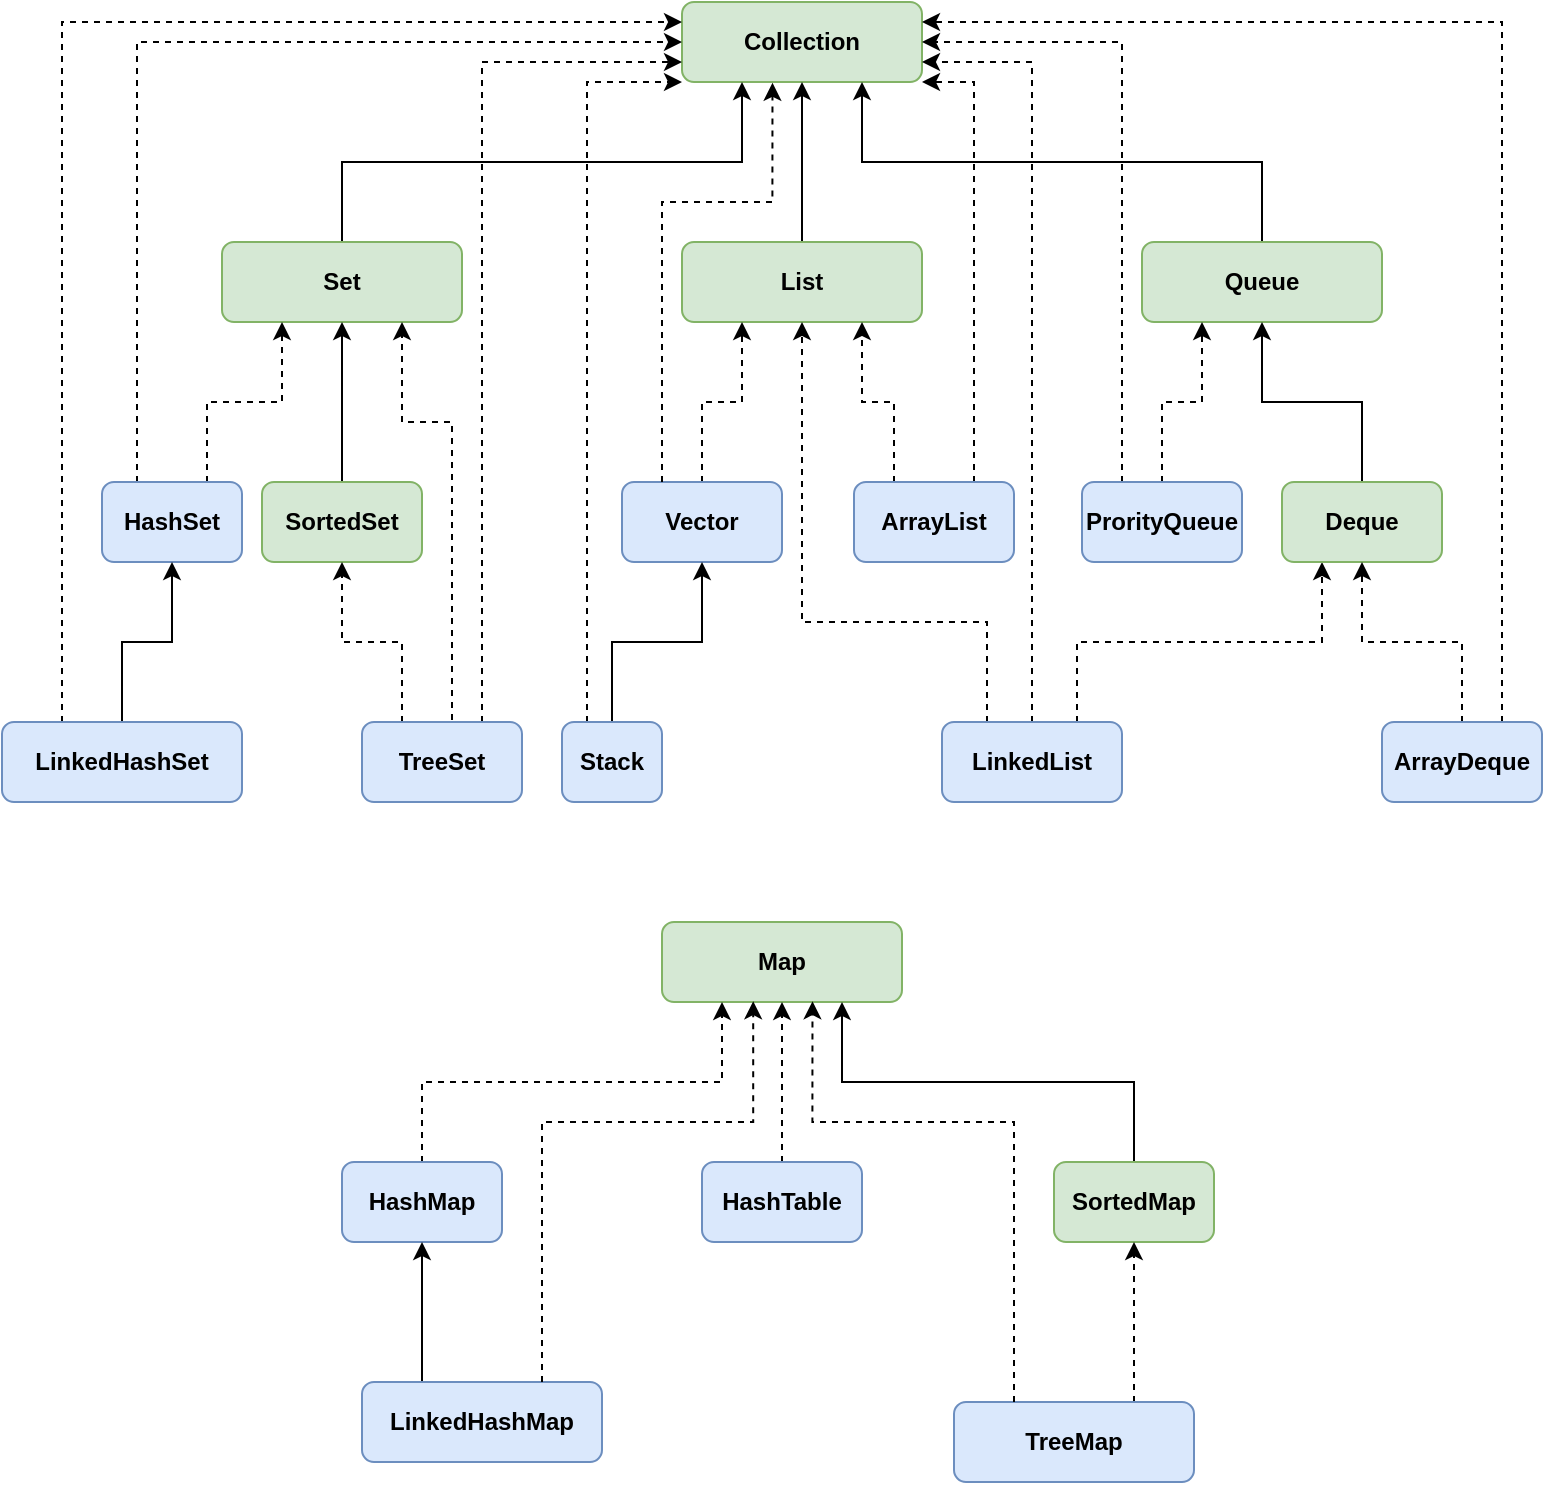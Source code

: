 <mxfile version="24.1.0" type="github">
  <diagram id="prtHgNgQTEPvFCAcTncT" name="Page-1">
    <mxGraphModel dx="1028" dy="563" grid="1" gridSize="10" guides="1" tooltips="1" connect="1" arrows="1" fold="1" page="1" pageScale="1" pageWidth="827" pageHeight="1169" math="0" shadow="0">
      <root>
        <mxCell id="0" />
        <mxCell id="1" parent="0" />
        <mxCell id="ngzbz2J_MB0v0Skw96wV-65" value="Collection" style="rounded=1;whiteSpace=wrap;html=1;glass=0;strokeColor=#82b366;align=center;verticalAlign=middle;spacingLeft=0;spacing=2;fontFamily=Helvetica;fontSize=12;fontStyle=1;labelBorderColor=none;labelBackgroundColor=none;fillColor=#d5e8d4;" vertex="1" parent="1">
          <mxGeometry x="364" y="20" width="120" height="40" as="geometry" />
        </mxCell>
        <mxCell id="ngzbz2J_MB0v0Skw96wV-74" style="edgeStyle=orthogonalEdgeStyle;rounded=0;orthogonalLoop=1;jettySize=auto;html=1;exitX=0.5;exitY=0;exitDx=0;exitDy=0;entryX=0.5;entryY=1;entryDx=0;entryDy=0;fontFamily=Helvetica;fontSize=12;fontColor=default;fontStyle=1;labelBorderColor=none;labelBackgroundColor=none;" edge="1" parent="1" source="ngzbz2J_MB0v0Skw96wV-66" target="ngzbz2J_MB0v0Skw96wV-65">
          <mxGeometry relative="1" as="geometry" />
        </mxCell>
        <mxCell id="ngzbz2J_MB0v0Skw96wV-66" value="List" style="rounded=1;whiteSpace=wrap;html=1;glass=0;strokeColor=#82b366;align=center;verticalAlign=middle;spacingLeft=0;spacing=2;fontFamily=Helvetica;fontSize=12;fontStyle=1;labelBorderColor=none;labelBackgroundColor=none;fillColor=#d5e8d4;" vertex="1" parent="1">
          <mxGeometry x="364" y="140" width="120" height="40" as="geometry" />
        </mxCell>
        <mxCell id="ngzbz2J_MB0v0Skw96wV-73" style="edgeStyle=orthogonalEdgeStyle;rounded=0;orthogonalLoop=1;jettySize=auto;html=1;exitX=0.5;exitY=0;exitDx=0;exitDy=0;entryX=0.25;entryY=1;entryDx=0;entryDy=0;fontFamily=Helvetica;fontSize=12;fontColor=default;fontStyle=1;labelBorderColor=none;labelBackgroundColor=none;" edge="1" parent="1" source="ngzbz2J_MB0v0Skw96wV-69" target="ngzbz2J_MB0v0Skw96wV-65">
          <mxGeometry relative="1" as="geometry" />
        </mxCell>
        <mxCell id="ngzbz2J_MB0v0Skw96wV-69" value="Set" style="rounded=1;whiteSpace=wrap;html=1;glass=0;strokeColor=#82b366;align=center;verticalAlign=middle;spacingLeft=0;spacing=2;fontFamily=Helvetica;fontSize=12;fontStyle=1;labelBorderColor=none;labelBackgroundColor=none;fillColor=#d5e8d4;" vertex="1" parent="1">
          <mxGeometry x="134" y="140" width="120" height="40" as="geometry" />
        </mxCell>
        <mxCell id="ngzbz2J_MB0v0Skw96wV-75" style="edgeStyle=orthogonalEdgeStyle;rounded=0;orthogonalLoop=1;jettySize=auto;html=1;exitX=0.5;exitY=0;exitDx=0;exitDy=0;entryX=0.75;entryY=1;entryDx=0;entryDy=0;fontFamily=Helvetica;fontSize=12;fontColor=default;fontStyle=1;labelBorderColor=none;labelBackgroundColor=none;" edge="1" parent="1" source="ngzbz2J_MB0v0Skw96wV-71" target="ngzbz2J_MB0v0Skw96wV-65">
          <mxGeometry relative="1" as="geometry" />
        </mxCell>
        <mxCell id="ngzbz2J_MB0v0Skw96wV-71" value="Queue" style="rounded=1;whiteSpace=wrap;html=1;glass=0;strokeColor=#82b366;align=center;verticalAlign=middle;spacingLeft=0;spacing=2;fontFamily=Helvetica;fontSize=12;fontStyle=1;labelBorderColor=none;labelBackgroundColor=none;fillColor=#d5e8d4;" vertex="1" parent="1">
          <mxGeometry x="594" y="140" width="120" height="40" as="geometry" />
        </mxCell>
        <mxCell id="ngzbz2J_MB0v0Skw96wV-133" style="edgeStyle=orthogonalEdgeStyle;rounded=0;orthogonalLoop=1;jettySize=auto;html=1;exitX=0.75;exitY=0;exitDx=0;exitDy=0;entryX=0.25;entryY=1;entryDx=0;entryDy=0;fontFamily=Helvetica;fontSize=12;fontColor=default;fontStyle=1;labelBorderColor=none;labelBackgroundColor=none;dashed=1;" edge="1" parent="1" source="ngzbz2J_MB0v0Skw96wV-76" target="ngzbz2J_MB0v0Skw96wV-69">
          <mxGeometry relative="1" as="geometry" />
        </mxCell>
        <mxCell id="ngzbz2J_MB0v0Skw96wV-137" style="edgeStyle=orthogonalEdgeStyle;rounded=0;orthogonalLoop=1;jettySize=auto;html=1;exitX=0.25;exitY=0;exitDx=0;exitDy=0;entryX=0;entryY=0.5;entryDx=0;entryDy=0;fontFamily=Helvetica;fontSize=12;fontColor=default;fontStyle=1;labelBorderColor=none;labelBackgroundColor=none;dashed=1;" edge="1" parent="1" source="ngzbz2J_MB0v0Skw96wV-76" target="ngzbz2J_MB0v0Skw96wV-65">
          <mxGeometry relative="1" as="geometry" />
        </mxCell>
        <mxCell id="ngzbz2J_MB0v0Skw96wV-76" value="HashSet" style="rounded=1;whiteSpace=wrap;html=1;glass=0;strokeColor=#6c8ebf;align=center;verticalAlign=middle;spacingLeft=0;spacing=2;fontFamily=Helvetica;fontSize=12;fontStyle=1;labelBorderColor=none;labelBackgroundColor=none;fillColor=#dae8fc;" vertex="1" parent="1">
          <mxGeometry x="74" y="260" width="70" height="40" as="geometry" />
        </mxCell>
        <mxCell id="ngzbz2J_MB0v0Skw96wV-155" style="edgeStyle=orthogonalEdgeStyle;rounded=0;orthogonalLoop=1;jettySize=auto;html=1;exitX=0.5;exitY=0;exitDx=0;exitDy=0;entryX=0.5;entryY=1;entryDx=0;entryDy=0;fontFamily=Helvetica;fontSize=12;fontColor=default;fontStyle=1;labelBorderColor=none;labelBackgroundColor=none;" edge="1" parent="1" source="ngzbz2J_MB0v0Skw96wV-78" target="ngzbz2J_MB0v0Skw96wV-69">
          <mxGeometry relative="1" as="geometry" />
        </mxCell>
        <mxCell id="ngzbz2J_MB0v0Skw96wV-78" value="SortedSet" style="rounded=1;whiteSpace=wrap;html=1;glass=0;strokeColor=#82b366;align=center;verticalAlign=middle;spacingLeft=0;spacing=2;fontFamily=Helvetica;fontSize=12;fontStyle=1;labelBorderColor=none;labelBackgroundColor=none;fillColor=#d5e8d4;" vertex="1" parent="1">
          <mxGeometry x="154" y="260" width="80" height="40" as="geometry" />
        </mxCell>
        <mxCell id="ngzbz2J_MB0v0Skw96wV-156" style="edgeStyle=orthogonalEdgeStyle;rounded=0;orthogonalLoop=1;jettySize=auto;html=1;exitX=0.25;exitY=0;exitDx=0;exitDy=0;fontFamily=Helvetica;fontSize=12;fontColor=default;fontStyle=1;labelBorderColor=none;labelBackgroundColor=none;dashed=1;" edge="1" parent="1" source="ngzbz2J_MB0v0Skw96wV-82" target="ngzbz2J_MB0v0Skw96wV-78">
          <mxGeometry relative="1" as="geometry" />
        </mxCell>
        <mxCell id="ngzbz2J_MB0v0Skw96wV-158" style="edgeStyle=orthogonalEdgeStyle;rounded=0;orthogonalLoop=1;jettySize=auto;html=1;exitX=0.75;exitY=0;exitDx=0;exitDy=0;entryX=0;entryY=0.75;entryDx=0;entryDy=0;fontFamily=Helvetica;fontSize=12;fontColor=default;fontStyle=1;labelBorderColor=none;labelBackgroundColor=none;dashed=1;" edge="1" parent="1" source="ngzbz2J_MB0v0Skw96wV-82" target="ngzbz2J_MB0v0Skw96wV-65">
          <mxGeometry relative="1" as="geometry" />
        </mxCell>
        <mxCell id="ngzbz2J_MB0v0Skw96wV-159" style="edgeStyle=orthogonalEdgeStyle;rounded=0;orthogonalLoop=1;jettySize=auto;html=1;exitX=0.5;exitY=0;exitDx=0;exitDy=0;entryX=0.75;entryY=1;entryDx=0;entryDy=0;fontFamily=Helvetica;fontSize=12;fontColor=default;fontStyle=1;labelBorderColor=none;labelBackgroundColor=none;dashed=1;" edge="1" parent="1" source="ngzbz2J_MB0v0Skw96wV-82" target="ngzbz2J_MB0v0Skw96wV-69">
          <mxGeometry relative="1" as="geometry">
            <Array as="points">
              <mxPoint x="249" y="230" />
              <mxPoint x="224" y="230" />
            </Array>
          </mxGeometry>
        </mxCell>
        <mxCell id="ngzbz2J_MB0v0Skw96wV-82" value="TreeSet" style="rounded=1;whiteSpace=wrap;html=1;glass=0;strokeColor=#6c8ebf;align=center;verticalAlign=middle;spacingLeft=0;spacing=2;fontFamily=Helvetica;fontSize=12;fontStyle=1;labelBorderColor=none;labelBackgroundColor=none;fillColor=#dae8fc;" vertex="1" parent="1">
          <mxGeometry x="204" y="380" width="80" height="40" as="geometry" />
        </mxCell>
        <mxCell id="ngzbz2J_MB0v0Skw96wV-160" style="edgeStyle=orthogonalEdgeStyle;rounded=0;orthogonalLoop=1;jettySize=auto;html=1;exitX=0.25;exitY=0;exitDx=0;exitDy=0;entryX=0;entryY=0.25;entryDx=0;entryDy=0;fontFamily=Helvetica;fontSize=12;fontColor=default;fontStyle=1;labelBorderColor=none;labelBackgroundColor=none;dashed=1;" edge="1" parent="1" source="ngzbz2J_MB0v0Skw96wV-84" target="ngzbz2J_MB0v0Skw96wV-65">
          <mxGeometry relative="1" as="geometry" />
        </mxCell>
        <mxCell id="ngzbz2J_MB0v0Skw96wV-161" style="edgeStyle=orthogonalEdgeStyle;rounded=0;orthogonalLoop=1;jettySize=auto;html=1;exitX=0.5;exitY=0;exitDx=0;exitDy=0;entryX=0.5;entryY=1;entryDx=0;entryDy=0;fontFamily=Helvetica;fontSize=12;fontColor=default;fontStyle=1;labelBorderColor=none;labelBackgroundColor=none;" edge="1" parent="1" source="ngzbz2J_MB0v0Skw96wV-84" target="ngzbz2J_MB0v0Skw96wV-76">
          <mxGeometry relative="1" as="geometry" />
        </mxCell>
        <mxCell id="ngzbz2J_MB0v0Skw96wV-84" value="LinkedHashSet" style="rounded=1;whiteSpace=wrap;html=1;glass=0;strokeColor=#6c8ebf;align=center;verticalAlign=middle;spacingLeft=0;spacing=2;fontFamily=Helvetica;fontSize=12;fontStyle=1;labelBorderColor=none;labelBackgroundColor=none;fillColor=#dae8fc;" vertex="1" parent="1">
          <mxGeometry x="24" y="380" width="120" height="40" as="geometry" />
        </mxCell>
        <mxCell id="ngzbz2J_MB0v0Skw96wV-101" style="edgeStyle=orthogonalEdgeStyle;rounded=0;orthogonalLoop=1;jettySize=auto;html=1;exitX=0.5;exitY=0;exitDx=0;exitDy=0;entryX=0.25;entryY=1;entryDx=0;entryDy=0;fontFamily=Helvetica;fontSize=12;fontColor=default;fontStyle=1;labelBorderColor=none;labelBackgroundColor=none;dashed=1;" edge="1" parent="1" source="ngzbz2J_MB0v0Skw96wV-91" target="ngzbz2J_MB0v0Skw96wV-66">
          <mxGeometry relative="1" as="geometry" />
        </mxCell>
        <mxCell id="ngzbz2J_MB0v0Skw96wV-91" value="Vector" style="rounded=1;whiteSpace=wrap;html=1;glass=0;strokeColor=#6c8ebf;align=center;verticalAlign=middle;spacingLeft=0;spacing=2;fontFamily=Helvetica;fontSize=12;fontStyle=1;labelBorderColor=none;labelBackgroundColor=none;fillColor=#dae8fc;" vertex="1" parent="1">
          <mxGeometry x="334" y="260" width="80" height="40" as="geometry" />
        </mxCell>
        <mxCell id="ngzbz2J_MB0v0Skw96wV-165" style="edgeStyle=orthogonalEdgeStyle;rounded=0;orthogonalLoop=1;jettySize=auto;html=1;exitX=0.25;exitY=0;exitDx=0;exitDy=0;entryX=0.75;entryY=1;entryDx=0;entryDy=0;fontFamily=Helvetica;fontSize=12;fontColor=default;fontStyle=1;labelBorderColor=none;labelBackgroundColor=none;dashed=1;" edge="1" parent="1" source="ngzbz2J_MB0v0Skw96wV-93" target="ngzbz2J_MB0v0Skw96wV-66">
          <mxGeometry relative="1" as="geometry" />
        </mxCell>
        <mxCell id="ngzbz2J_MB0v0Skw96wV-166" style="edgeStyle=orthogonalEdgeStyle;rounded=0;orthogonalLoop=1;jettySize=auto;html=1;exitX=0.75;exitY=0;exitDx=0;exitDy=0;entryX=1;entryY=1;entryDx=0;entryDy=0;fontFamily=Helvetica;fontSize=12;fontColor=default;fontStyle=1;labelBorderColor=none;labelBackgroundColor=none;dashed=1;" edge="1" parent="1" source="ngzbz2J_MB0v0Skw96wV-93" target="ngzbz2J_MB0v0Skw96wV-65">
          <mxGeometry relative="1" as="geometry">
            <Array as="points">
              <mxPoint x="510" y="60" />
            </Array>
          </mxGeometry>
        </mxCell>
        <mxCell id="ngzbz2J_MB0v0Skw96wV-93" value="ArrayList" style="rounded=1;whiteSpace=wrap;html=1;glass=0;strokeColor=#6c8ebf;align=center;verticalAlign=middle;spacingLeft=0;spacing=2;fontFamily=Helvetica;fontSize=12;fontStyle=1;labelBorderColor=none;labelBackgroundColor=none;fillColor=#dae8fc;" vertex="1" parent="1">
          <mxGeometry x="450" y="260" width="80" height="40" as="geometry" />
        </mxCell>
        <mxCell id="ngzbz2J_MB0v0Skw96wV-146" style="edgeStyle=orthogonalEdgeStyle;rounded=0;orthogonalLoop=1;jettySize=auto;html=1;exitX=0.5;exitY=0;exitDx=0;exitDy=0;entryX=1;entryY=0.75;entryDx=0;entryDy=0;fontFamily=Helvetica;fontSize=12;fontColor=default;fontStyle=1;labelBorderColor=none;labelBackgroundColor=none;dashed=1;" edge="1" parent="1" source="ngzbz2J_MB0v0Skw96wV-95" target="ngzbz2J_MB0v0Skw96wV-65">
          <mxGeometry relative="1" as="geometry" />
        </mxCell>
        <mxCell id="ngzbz2J_MB0v0Skw96wV-147" style="edgeStyle=orthogonalEdgeStyle;rounded=0;orthogonalLoop=1;jettySize=auto;html=1;exitX=0.25;exitY=0;exitDx=0;exitDy=0;entryX=0.5;entryY=1;entryDx=0;entryDy=0;fontFamily=Helvetica;fontSize=12;fontColor=default;fontStyle=1;labelBorderColor=none;labelBackgroundColor=none;dashed=1;" edge="1" parent="1" source="ngzbz2J_MB0v0Skw96wV-95" target="ngzbz2J_MB0v0Skw96wV-66">
          <mxGeometry relative="1" as="geometry">
            <Array as="points">
              <mxPoint x="517" y="330" />
              <mxPoint x="424" y="330" />
            </Array>
          </mxGeometry>
        </mxCell>
        <mxCell id="ngzbz2J_MB0v0Skw96wV-152" style="edgeStyle=orthogonalEdgeStyle;rounded=0;orthogonalLoop=1;jettySize=auto;html=1;exitX=0.75;exitY=0;exitDx=0;exitDy=0;entryX=0.25;entryY=1;entryDx=0;entryDy=0;fontFamily=Helvetica;fontSize=12;fontColor=default;fontStyle=1;labelBorderColor=none;labelBackgroundColor=none;dashed=1;" edge="1" parent="1" source="ngzbz2J_MB0v0Skw96wV-95" target="ngzbz2J_MB0v0Skw96wV-108">
          <mxGeometry relative="1" as="geometry" />
        </mxCell>
        <mxCell id="ngzbz2J_MB0v0Skw96wV-95" value="LinkedList" style="rounded=1;whiteSpace=wrap;html=1;glass=0;strokeColor=#6c8ebf;align=center;verticalAlign=middle;spacingLeft=0;spacing=2;fontFamily=Helvetica;fontSize=12;fontStyle=1;labelBorderColor=none;labelBackgroundColor=none;fillColor=#dae8fc;" vertex="1" parent="1">
          <mxGeometry x="494" y="380" width="90" height="40" as="geometry" />
        </mxCell>
        <mxCell id="ngzbz2J_MB0v0Skw96wV-99" style="edgeStyle=orthogonalEdgeStyle;rounded=0;orthogonalLoop=1;jettySize=auto;html=1;exitX=0.5;exitY=0;exitDx=0;exitDy=0;entryX=0.5;entryY=1;entryDx=0;entryDy=0;fontFamily=Helvetica;fontSize=12;fontColor=default;fontStyle=1;labelBorderColor=none;labelBackgroundColor=none;" edge="1" parent="1" source="ngzbz2J_MB0v0Skw96wV-97" target="ngzbz2J_MB0v0Skw96wV-91">
          <mxGeometry relative="1" as="geometry" />
        </mxCell>
        <mxCell id="ngzbz2J_MB0v0Skw96wV-162" style="edgeStyle=orthogonalEdgeStyle;rounded=0;orthogonalLoop=1;jettySize=auto;html=1;exitX=0.25;exitY=0;exitDx=0;exitDy=0;entryX=0;entryY=1;entryDx=0;entryDy=0;fontFamily=Helvetica;fontSize=12;fontColor=default;fontStyle=1;labelBorderColor=none;labelBackgroundColor=none;dashed=1;" edge="1" parent="1" source="ngzbz2J_MB0v0Skw96wV-97" target="ngzbz2J_MB0v0Skw96wV-65">
          <mxGeometry relative="1" as="geometry">
            <Array as="points">
              <mxPoint x="317" y="60" />
            </Array>
          </mxGeometry>
        </mxCell>
        <mxCell id="ngzbz2J_MB0v0Skw96wV-97" value="Stack" style="rounded=1;whiteSpace=wrap;html=1;glass=0;strokeColor=#6c8ebf;align=center;verticalAlign=middle;spacingLeft=0;spacing=2;fontFamily=Helvetica;fontSize=12;fontStyle=1;labelBorderColor=none;labelBackgroundColor=none;fillColor=#dae8fc;" vertex="1" parent="1">
          <mxGeometry x="304" y="380" width="50" height="40" as="geometry" />
        </mxCell>
        <mxCell id="ngzbz2J_MB0v0Skw96wV-151" style="edgeStyle=orthogonalEdgeStyle;rounded=0;orthogonalLoop=1;jettySize=auto;html=1;exitX=0.5;exitY=0;exitDx=0;exitDy=0;entryX=0.5;entryY=1;entryDx=0;entryDy=0;fontFamily=Helvetica;fontSize=12;fontColor=default;fontStyle=1;labelBorderColor=none;labelBackgroundColor=none;" edge="1" parent="1" source="ngzbz2J_MB0v0Skw96wV-108" target="ngzbz2J_MB0v0Skw96wV-71">
          <mxGeometry relative="1" as="geometry" />
        </mxCell>
        <mxCell id="ngzbz2J_MB0v0Skw96wV-108" value="Deque" style="rounded=1;whiteSpace=wrap;html=1;glass=0;strokeColor=#82b366;align=center;verticalAlign=middle;spacingLeft=0;spacing=2;fontFamily=Helvetica;fontSize=12;fontStyle=1;labelBorderColor=none;labelBackgroundColor=none;fillColor=#d5e8d4;" vertex="1" parent="1">
          <mxGeometry x="664" y="260" width="80" height="40" as="geometry" />
        </mxCell>
        <mxCell id="ngzbz2J_MB0v0Skw96wV-148" style="edgeStyle=orthogonalEdgeStyle;rounded=0;orthogonalLoop=1;jettySize=auto;html=1;exitX=0.5;exitY=0;exitDx=0;exitDy=0;entryX=0.25;entryY=1;entryDx=0;entryDy=0;fontFamily=Helvetica;fontSize=12;fontColor=default;fontStyle=1;labelBorderColor=none;labelBackgroundColor=none;dashed=1;" edge="1" parent="1" source="ngzbz2J_MB0v0Skw96wV-110" target="ngzbz2J_MB0v0Skw96wV-71">
          <mxGeometry relative="1" as="geometry" />
        </mxCell>
        <mxCell id="ngzbz2J_MB0v0Skw96wV-149" style="edgeStyle=orthogonalEdgeStyle;rounded=0;orthogonalLoop=1;jettySize=auto;html=1;exitX=0.25;exitY=0;exitDx=0;exitDy=0;entryX=1;entryY=0.5;entryDx=0;entryDy=0;fontFamily=Helvetica;fontSize=12;fontColor=default;fontStyle=1;labelBorderColor=none;labelBackgroundColor=none;dashed=1;" edge="1" parent="1" source="ngzbz2J_MB0v0Skw96wV-110" target="ngzbz2J_MB0v0Skw96wV-65">
          <mxGeometry relative="1" as="geometry" />
        </mxCell>
        <mxCell id="ngzbz2J_MB0v0Skw96wV-110" value="ProrityQueue" style="rounded=1;whiteSpace=wrap;html=1;glass=0;strokeColor=#6c8ebf;align=center;verticalAlign=middle;spacingLeft=0;spacing=2;fontFamily=Helvetica;fontSize=12;fontStyle=1;labelBorderColor=none;labelBackgroundColor=none;fillColor=#dae8fc;" vertex="1" parent="1">
          <mxGeometry x="564" y="260" width="80" height="40" as="geometry" />
        </mxCell>
        <mxCell id="ngzbz2J_MB0v0Skw96wV-153" style="edgeStyle=orthogonalEdgeStyle;rounded=0;orthogonalLoop=1;jettySize=auto;html=1;exitX=0.5;exitY=0;exitDx=0;exitDy=0;entryX=0.5;entryY=1;entryDx=0;entryDy=0;fontFamily=Helvetica;fontSize=12;fontColor=default;fontStyle=1;labelBorderColor=none;labelBackgroundColor=none;dashed=1;" edge="1" parent="1" source="ngzbz2J_MB0v0Skw96wV-112" target="ngzbz2J_MB0v0Skw96wV-108">
          <mxGeometry relative="1" as="geometry" />
        </mxCell>
        <mxCell id="ngzbz2J_MB0v0Skw96wV-154" style="edgeStyle=orthogonalEdgeStyle;rounded=0;orthogonalLoop=1;jettySize=auto;html=1;exitX=0.75;exitY=0;exitDx=0;exitDy=0;entryX=1;entryY=0.25;entryDx=0;entryDy=0;fontFamily=Helvetica;fontSize=12;fontColor=default;fontStyle=1;labelBorderColor=none;labelBackgroundColor=none;dashed=1;" edge="1" parent="1" source="ngzbz2J_MB0v0Skw96wV-112" target="ngzbz2J_MB0v0Skw96wV-65">
          <mxGeometry relative="1" as="geometry" />
        </mxCell>
        <mxCell id="ngzbz2J_MB0v0Skw96wV-112" value="ArrayDeque" style="rounded=1;whiteSpace=wrap;html=1;glass=0;strokeColor=#6c8ebf;align=center;verticalAlign=middle;spacingLeft=0;spacing=2;fontFamily=Helvetica;fontSize=12;fontStyle=1;labelBorderColor=none;labelBackgroundColor=none;fillColor=#dae8fc;" vertex="1" parent="1">
          <mxGeometry x="714" y="380" width="80" height="40" as="geometry" />
        </mxCell>
        <mxCell id="ngzbz2J_MB0v0Skw96wV-122" style="edgeStyle=orthogonalEdgeStyle;rounded=0;orthogonalLoop=1;jettySize=auto;html=1;exitX=0.25;exitY=0;exitDx=0;exitDy=0;entryX=0.377;entryY=1.01;entryDx=0;entryDy=0;entryPerimeter=0;fontFamily=Helvetica;fontSize=12;fontColor=default;fontStyle=1;labelBorderColor=none;labelBackgroundColor=none;dashed=1;" edge="1" parent="1" source="ngzbz2J_MB0v0Skw96wV-91" target="ngzbz2J_MB0v0Skw96wV-65">
          <mxGeometry relative="1" as="geometry">
            <Array as="points">
              <mxPoint x="354" y="120" />
              <mxPoint x="409" y="120" />
            </Array>
          </mxGeometry>
        </mxCell>
        <mxCell id="ngzbz2J_MB0v0Skw96wV-167" value="Map" style="rounded=1;whiteSpace=wrap;html=1;glass=0;strokeColor=#82b366;align=center;verticalAlign=middle;spacingLeft=0;spacing=2;fontFamily=Helvetica;fontSize=12;fontStyle=1;labelBorderColor=none;labelBackgroundColor=none;fillColor=#d5e8d4;" vertex="1" parent="1">
          <mxGeometry x="354" y="480" width="120" height="40" as="geometry" />
        </mxCell>
        <mxCell id="ngzbz2J_MB0v0Skw96wV-174" style="edgeStyle=orthogonalEdgeStyle;rounded=0;orthogonalLoop=1;jettySize=auto;html=1;exitX=0.5;exitY=0;exitDx=0;exitDy=0;entryX=0.25;entryY=1;entryDx=0;entryDy=0;fontFamily=Helvetica;fontSize=12;fontColor=default;fontStyle=1;labelBorderColor=none;labelBackgroundColor=none;dashed=1;" edge="1" parent="1" source="ngzbz2J_MB0v0Skw96wV-168" target="ngzbz2J_MB0v0Skw96wV-167">
          <mxGeometry relative="1" as="geometry" />
        </mxCell>
        <mxCell id="ngzbz2J_MB0v0Skw96wV-168" value="HashMap" style="rounded=1;whiteSpace=wrap;html=1;glass=0;strokeColor=#6c8ebf;align=center;verticalAlign=middle;spacingLeft=0;spacing=2;fontFamily=Helvetica;fontSize=12;fontStyle=1;labelBorderColor=none;labelBackgroundColor=none;fillColor=#dae8fc;" vertex="1" parent="1">
          <mxGeometry x="194" y="600" width="80" height="40" as="geometry" />
        </mxCell>
        <mxCell id="ngzbz2J_MB0v0Skw96wV-175" style="edgeStyle=orthogonalEdgeStyle;rounded=0;orthogonalLoop=1;jettySize=auto;html=1;exitX=0.5;exitY=0;exitDx=0;exitDy=0;entryX=0.5;entryY=1;entryDx=0;entryDy=0;fontFamily=Helvetica;fontSize=12;fontColor=default;fontStyle=1;labelBorderColor=none;labelBackgroundColor=none;dashed=1;" edge="1" parent="1" source="ngzbz2J_MB0v0Skw96wV-170" target="ngzbz2J_MB0v0Skw96wV-167">
          <mxGeometry relative="1" as="geometry" />
        </mxCell>
        <mxCell id="ngzbz2J_MB0v0Skw96wV-170" value="HashTable" style="rounded=1;whiteSpace=wrap;html=1;glass=0;strokeColor=#6c8ebf;align=center;verticalAlign=middle;spacingLeft=0;spacing=2;fontFamily=Helvetica;fontSize=12;fontStyle=1;labelBorderColor=none;labelBackgroundColor=none;fillColor=#dae8fc;" vertex="1" parent="1">
          <mxGeometry x="374" y="600" width="80" height="40" as="geometry" />
        </mxCell>
        <mxCell id="ngzbz2J_MB0v0Skw96wV-176" style="edgeStyle=orthogonalEdgeStyle;rounded=0;orthogonalLoop=1;jettySize=auto;html=1;exitX=0.5;exitY=0;exitDx=0;exitDy=0;entryX=0.75;entryY=1;entryDx=0;entryDy=0;fontFamily=Helvetica;fontSize=12;fontColor=default;fontStyle=1;labelBorderColor=none;labelBackgroundColor=none;" edge="1" parent="1" source="ngzbz2J_MB0v0Skw96wV-172" target="ngzbz2J_MB0v0Skw96wV-167">
          <mxGeometry relative="1" as="geometry" />
        </mxCell>
        <mxCell id="ngzbz2J_MB0v0Skw96wV-172" value="SortedMap" style="rounded=1;whiteSpace=wrap;html=1;glass=0;strokeColor=#82b366;align=center;verticalAlign=middle;spacingLeft=0;spacing=2;fontFamily=Helvetica;fontSize=12;fontStyle=1;labelBorderColor=none;labelBackgroundColor=none;fillColor=#d5e8d4;" vertex="1" parent="1">
          <mxGeometry x="550" y="600" width="80" height="40" as="geometry" />
        </mxCell>
        <mxCell id="ngzbz2J_MB0v0Skw96wV-190" style="edgeStyle=orthogonalEdgeStyle;rounded=0;orthogonalLoop=1;jettySize=auto;html=1;exitX=0.25;exitY=0;exitDx=0;exitDy=0;entryX=0.5;entryY=1;entryDx=0;entryDy=0;fontFamily=Helvetica;fontSize=12;fontColor=default;fontStyle=1;labelBorderColor=none;labelBackgroundColor=none;" edge="1" parent="1" source="ngzbz2J_MB0v0Skw96wV-177" target="ngzbz2J_MB0v0Skw96wV-168">
          <mxGeometry relative="1" as="geometry" />
        </mxCell>
        <mxCell id="ngzbz2J_MB0v0Skw96wV-177" value="LinkedHashMap" style="rounded=1;whiteSpace=wrap;html=1;glass=0;strokeColor=#6c8ebf;align=center;verticalAlign=middle;spacingLeft=0;spacing=2;fontFamily=Helvetica;fontSize=12;fontStyle=1;labelBorderColor=none;labelBackgroundColor=none;fillColor=#dae8fc;" vertex="1" parent="1">
          <mxGeometry x="204" y="710" width="120" height="40" as="geometry" />
        </mxCell>
        <mxCell id="ngzbz2J_MB0v0Skw96wV-188" style="edgeStyle=orthogonalEdgeStyle;rounded=0;orthogonalLoop=1;jettySize=auto;html=1;exitX=0.75;exitY=0;exitDx=0;exitDy=0;entryX=0.5;entryY=1;entryDx=0;entryDy=0;fontFamily=Helvetica;fontSize=12;fontColor=default;fontStyle=1;labelBorderColor=none;labelBackgroundColor=none;dashed=1;" edge="1" parent="1" source="ngzbz2J_MB0v0Skw96wV-179" target="ngzbz2J_MB0v0Skw96wV-172">
          <mxGeometry relative="1" as="geometry" />
        </mxCell>
        <mxCell id="ngzbz2J_MB0v0Skw96wV-179" value="TreeMap" style="rounded=1;whiteSpace=wrap;html=1;glass=0;strokeColor=#6c8ebf;align=center;verticalAlign=middle;spacingLeft=0;spacing=2;fontFamily=Helvetica;fontSize=12;fontStyle=1;labelBorderColor=none;labelBackgroundColor=none;fillColor=#dae8fc;" vertex="1" parent="1">
          <mxGeometry x="500" y="720" width="120" height="40" as="geometry" />
        </mxCell>
        <mxCell id="ngzbz2J_MB0v0Skw96wV-193" style="edgeStyle=orthogonalEdgeStyle;rounded=0;orthogonalLoop=1;jettySize=auto;html=1;exitX=0.75;exitY=0;exitDx=0;exitDy=0;entryX=0.38;entryY=0.99;entryDx=0;entryDy=0;entryPerimeter=0;fontFamily=Helvetica;fontSize=12;fontColor=default;fontStyle=1;labelBorderColor=none;labelBackgroundColor=none;dashed=1;" edge="1" parent="1" source="ngzbz2J_MB0v0Skw96wV-177" target="ngzbz2J_MB0v0Skw96wV-167">
          <mxGeometry relative="1" as="geometry">
            <Array as="points">
              <mxPoint x="294" y="580" />
              <mxPoint x="400" y="580" />
            </Array>
          </mxGeometry>
        </mxCell>
        <mxCell id="ngzbz2J_MB0v0Skw96wV-194" style="edgeStyle=orthogonalEdgeStyle;rounded=0;orthogonalLoop=1;jettySize=auto;html=1;exitX=0.25;exitY=0;exitDx=0;exitDy=0;entryX=0.627;entryY=0.99;entryDx=0;entryDy=0;entryPerimeter=0;fontFamily=Helvetica;fontSize=12;fontColor=default;fontStyle=1;labelBorderColor=none;labelBackgroundColor=none;dashed=1;" edge="1" parent="1" source="ngzbz2J_MB0v0Skw96wV-179" target="ngzbz2J_MB0v0Skw96wV-167">
          <mxGeometry relative="1" as="geometry">
            <Array as="points">
              <mxPoint x="530" y="580" />
              <mxPoint x="429" y="580" />
            </Array>
          </mxGeometry>
        </mxCell>
      </root>
    </mxGraphModel>
  </diagram>
</mxfile>

